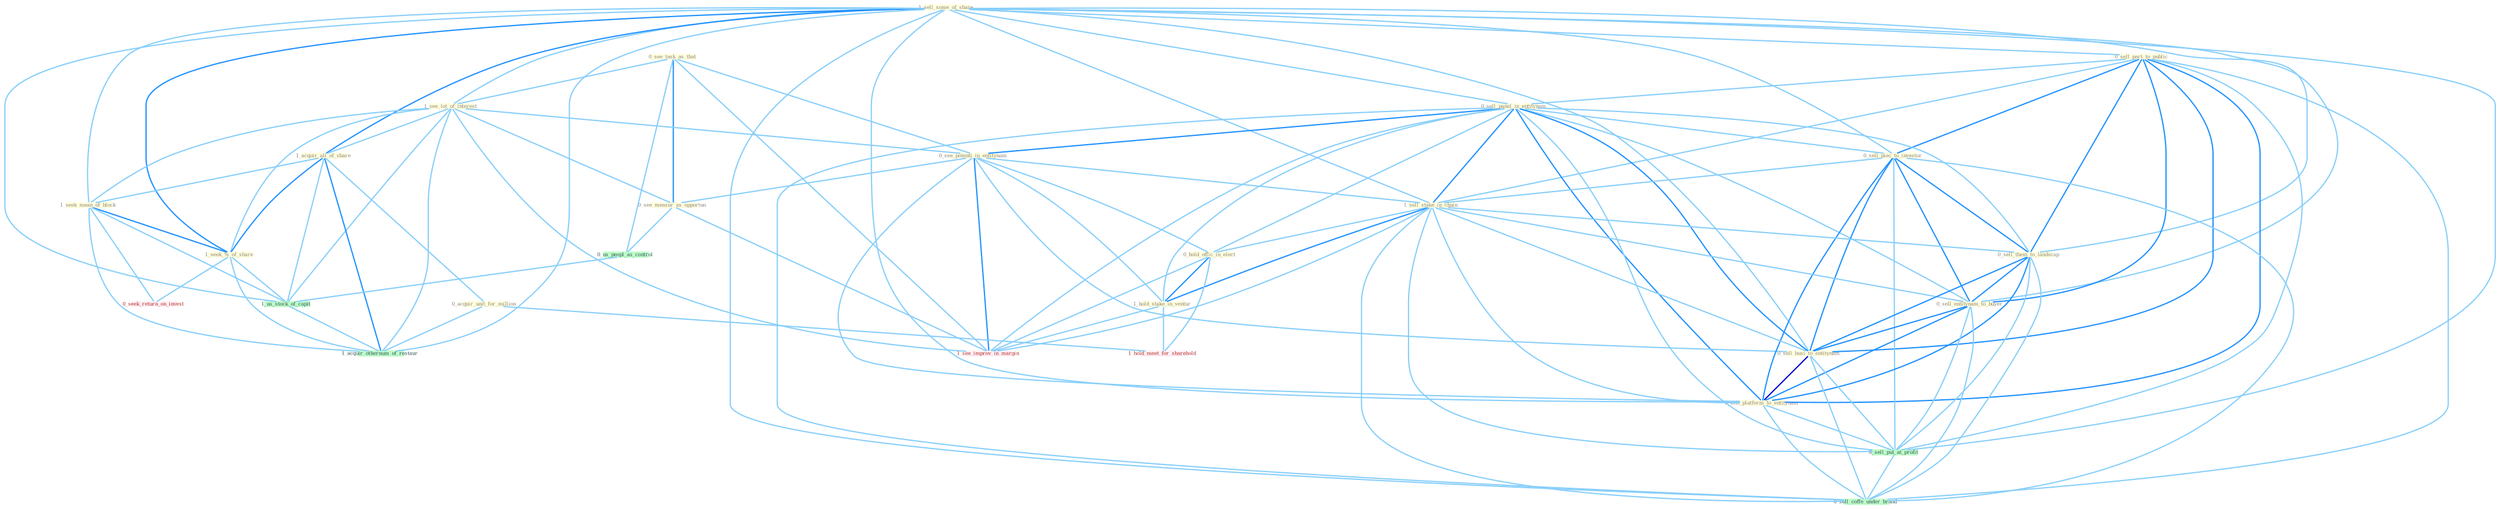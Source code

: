 Graph G{ 
    node
    [shape=polygon,style=filled,width=.5,height=.06,color="#BDFCC9",fixedsize=true,fontsize=4,
    fontcolor="#2f4f4f"];
    {node
    [color="#ffffe0", fontcolor="#8b7d6b"] "0_see_task_as_that " "1_sell_some_of_share " "1_see_lot_of_interest " "0_sell_part_to_public " "1_acquir_all_of_share " "0_sell_panel_in_entitynam " "0_see_potenti_in_entitynam " "0_sell_piec_to_investor " "1_sell_stake_in_chain " "0_see_measur_as_opportun " "1_seek_mean_of_block " "0_sell_them_to_landscap " "0_hold_offic_in_elect " "0_sell_entitynam_to_buyer " "1_hold_stake_in_ventur " "1_seek_%_of_share " "0_acquir_unit_for_million " "0_sell_busi_to_entitynam " "0_sell_platform_to_entitynam "}
{node [color="#fff0f5", fontcolor="#b22222"] "0_seek_return_on_invest " "1_see_improv_in_margin " "1_hold_meet_for_sharehold "}
edge [color="#B0E2FF"];

	"0_see_task_as_that " -- "1_see_lot_of_interest " [w="1", color="#87cefa" ];
	"0_see_task_as_that " -- "0_see_potenti_in_entitynam " [w="1", color="#87cefa" ];
	"0_see_task_as_that " -- "0_see_measur_as_opportun " [w="2", color="#1e90ff" , len=0.8];
	"0_see_task_as_that " -- "0_us_peopl_as_control " [w="1", color="#87cefa" ];
	"0_see_task_as_that " -- "1_see_improv_in_margin " [w="1", color="#87cefa" ];
	"1_sell_some_of_share " -- "1_see_lot_of_interest " [w="1", color="#87cefa" ];
	"1_sell_some_of_share " -- "0_sell_part_to_public " [w="1", color="#87cefa" ];
	"1_sell_some_of_share " -- "1_acquir_all_of_share " [w="2", color="#1e90ff" , len=0.8];
	"1_sell_some_of_share " -- "0_sell_panel_in_entitynam " [w="1", color="#87cefa" ];
	"1_sell_some_of_share " -- "0_sell_piec_to_investor " [w="1", color="#87cefa" ];
	"1_sell_some_of_share " -- "1_sell_stake_in_chain " [w="1", color="#87cefa" ];
	"1_sell_some_of_share " -- "1_seek_mean_of_block " [w="1", color="#87cefa" ];
	"1_sell_some_of_share " -- "0_sell_them_to_landscap " [w="1", color="#87cefa" ];
	"1_sell_some_of_share " -- "0_sell_entitynam_to_buyer " [w="1", color="#87cefa" ];
	"1_sell_some_of_share " -- "1_seek_%_of_share " [w="2", color="#1e90ff" , len=0.8];
	"1_sell_some_of_share " -- "0_sell_busi_to_entitynam " [w="1", color="#87cefa" ];
	"1_sell_some_of_share " -- "0_sell_platform_to_entitynam " [w="1", color="#87cefa" ];
	"1_sell_some_of_share " -- "0_sell_put_at_profit " [w="1", color="#87cefa" ];
	"1_sell_some_of_share " -- "1_us_stock_of_capit " [w="1", color="#87cefa" ];
	"1_sell_some_of_share " -- "0_sell_coffe_under_brand " [w="1", color="#87cefa" ];
	"1_sell_some_of_share " -- "1_acquir_othernum_of_restaur " [w="1", color="#87cefa" ];
	"1_see_lot_of_interest " -- "1_acquir_all_of_share " [w="1", color="#87cefa" ];
	"1_see_lot_of_interest " -- "0_see_potenti_in_entitynam " [w="1", color="#87cefa" ];
	"1_see_lot_of_interest " -- "0_see_measur_as_opportun " [w="1", color="#87cefa" ];
	"1_see_lot_of_interest " -- "1_seek_mean_of_block " [w="1", color="#87cefa" ];
	"1_see_lot_of_interest " -- "1_seek_%_of_share " [w="1", color="#87cefa" ];
	"1_see_lot_of_interest " -- "1_us_stock_of_capit " [w="1", color="#87cefa" ];
	"1_see_lot_of_interest " -- "1_see_improv_in_margin " [w="1", color="#87cefa" ];
	"1_see_lot_of_interest " -- "1_acquir_othernum_of_restaur " [w="1", color="#87cefa" ];
	"0_sell_part_to_public " -- "0_sell_panel_in_entitynam " [w="1", color="#87cefa" ];
	"0_sell_part_to_public " -- "0_sell_piec_to_investor " [w="2", color="#1e90ff" , len=0.8];
	"0_sell_part_to_public " -- "1_sell_stake_in_chain " [w="1", color="#87cefa" ];
	"0_sell_part_to_public " -- "0_sell_them_to_landscap " [w="2", color="#1e90ff" , len=0.8];
	"0_sell_part_to_public " -- "0_sell_entitynam_to_buyer " [w="2", color="#1e90ff" , len=0.8];
	"0_sell_part_to_public " -- "0_sell_busi_to_entitynam " [w="2", color="#1e90ff" , len=0.8];
	"0_sell_part_to_public " -- "0_sell_platform_to_entitynam " [w="2", color="#1e90ff" , len=0.8];
	"0_sell_part_to_public " -- "0_sell_put_at_profit " [w="1", color="#87cefa" ];
	"0_sell_part_to_public " -- "0_sell_coffe_under_brand " [w="1", color="#87cefa" ];
	"1_acquir_all_of_share " -- "1_seek_mean_of_block " [w="1", color="#87cefa" ];
	"1_acquir_all_of_share " -- "1_seek_%_of_share " [w="2", color="#1e90ff" , len=0.8];
	"1_acquir_all_of_share " -- "0_acquir_unit_for_million " [w="1", color="#87cefa" ];
	"1_acquir_all_of_share " -- "1_us_stock_of_capit " [w="1", color="#87cefa" ];
	"1_acquir_all_of_share " -- "1_acquir_othernum_of_restaur " [w="2", color="#1e90ff" , len=0.8];
	"0_sell_panel_in_entitynam " -- "0_see_potenti_in_entitynam " [w="2", color="#1e90ff" , len=0.8];
	"0_sell_panel_in_entitynam " -- "0_sell_piec_to_investor " [w="1", color="#87cefa" ];
	"0_sell_panel_in_entitynam " -- "1_sell_stake_in_chain " [w="2", color="#1e90ff" , len=0.8];
	"0_sell_panel_in_entitynam " -- "0_sell_them_to_landscap " [w="1", color="#87cefa" ];
	"0_sell_panel_in_entitynam " -- "0_hold_offic_in_elect " [w="1", color="#87cefa" ];
	"0_sell_panel_in_entitynam " -- "0_sell_entitynam_to_buyer " [w="1", color="#87cefa" ];
	"0_sell_panel_in_entitynam " -- "1_hold_stake_in_ventur " [w="1", color="#87cefa" ];
	"0_sell_panel_in_entitynam " -- "0_sell_busi_to_entitynam " [w="2", color="#1e90ff" , len=0.8];
	"0_sell_panel_in_entitynam " -- "0_sell_platform_to_entitynam " [w="2", color="#1e90ff" , len=0.8];
	"0_sell_panel_in_entitynam " -- "0_sell_put_at_profit " [w="1", color="#87cefa" ];
	"0_sell_panel_in_entitynam " -- "1_see_improv_in_margin " [w="1", color="#87cefa" ];
	"0_sell_panel_in_entitynam " -- "0_sell_coffe_under_brand " [w="1", color="#87cefa" ];
	"0_see_potenti_in_entitynam " -- "1_sell_stake_in_chain " [w="1", color="#87cefa" ];
	"0_see_potenti_in_entitynam " -- "0_see_measur_as_opportun " [w="1", color="#87cefa" ];
	"0_see_potenti_in_entitynam " -- "0_hold_offic_in_elect " [w="1", color="#87cefa" ];
	"0_see_potenti_in_entitynam " -- "1_hold_stake_in_ventur " [w="1", color="#87cefa" ];
	"0_see_potenti_in_entitynam " -- "0_sell_busi_to_entitynam " [w="1", color="#87cefa" ];
	"0_see_potenti_in_entitynam " -- "0_sell_platform_to_entitynam " [w="1", color="#87cefa" ];
	"0_see_potenti_in_entitynam " -- "1_see_improv_in_margin " [w="2", color="#1e90ff" , len=0.8];
	"0_sell_piec_to_investor " -- "1_sell_stake_in_chain " [w="1", color="#87cefa" ];
	"0_sell_piec_to_investor " -- "0_sell_them_to_landscap " [w="2", color="#1e90ff" , len=0.8];
	"0_sell_piec_to_investor " -- "0_sell_entitynam_to_buyer " [w="2", color="#1e90ff" , len=0.8];
	"0_sell_piec_to_investor " -- "0_sell_busi_to_entitynam " [w="2", color="#1e90ff" , len=0.8];
	"0_sell_piec_to_investor " -- "0_sell_platform_to_entitynam " [w="2", color="#1e90ff" , len=0.8];
	"0_sell_piec_to_investor " -- "0_sell_put_at_profit " [w="1", color="#87cefa" ];
	"0_sell_piec_to_investor " -- "0_sell_coffe_under_brand " [w="1", color="#87cefa" ];
	"1_sell_stake_in_chain " -- "0_sell_them_to_landscap " [w="1", color="#87cefa" ];
	"1_sell_stake_in_chain " -- "0_hold_offic_in_elect " [w="1", color="#87cefa" ];
	"1_sell_stake_in_chain " -- "0_sell_entitynam_to_buyer " [w="1", color="#87cefa" ];
	"1_sell_stake_in_chain " -- "1_hold_stake_in_ventur " [w="2", color="#1e90ff" , len=0.8];
	"1_sell_stake_in_chain " -- "0_sell_busi_to_entitynam " [w="1", color="#87cefa" ];
	"1_sell_stake_in_chain " -- "0_sell_platform_to_entitynam " [w="1", color="#87cefa" ];
	"1_sell_stake_in_chain " -- "0_sell_put_at_profit " [w="1", color="#87cefa" ];
	"1_sell_stake_in_chain " -- "1_see_improv_in_margin " [w="1", color="#87cefa" ];
	"1_sell_stake_in_chain " -- "0_sell_coffe_under_brand " [w="1", color="#87cefa" ];
	"0_see_measur_as_opportun " -- "0_us_peopl_as_control " [w="1", color="#87cefa" ];
	"0_see_measur_as_opportun " -- "1_see_improv_in_margin " [w="1", color="#87cefa" ];
	"1_seek_mean_of_block " -- "1_seek_%_of_share " [w="2", color="#1e90ff" , len=0.8];
	"1_seek_mean_of_block " -- "0_seek_return_on_invest " [w="1", color="#87cefa" ];
	"1_seek_mean_of_block " -- "1_us_stock_of_capit " [w="1", color="#87cefa" ];
	"1_seek_mean_of_block " -- "1_acquir_othernum_of_restaur " [w="1", color="#87cefa" ];
	"0_sell_them_to_landscap " -- "0_sell_entitynam_to_buyer " [w="2", color="#1e90ff" , len=0.8];
	"0_sell_them_to_landscap " -- "0_sell_busi_to_entitynam " [w="2", color="#1e90ff" , len=0.8];
	"0_sell_them_to_landscap " -- "0_sell_platform_to_entitynam " [w="2", color="#1e90ff" , len=0.8];
	"0_sell_them_to_landscap " -- "0_sell_put_at_profit " [w="1", color="#87cefa" ];
	"0_sell_them_to_landscap " -- "0_sell_coffe_under_brand " [w="1", color="#87cefa" ];
	"0_hold_offic_in_elect " -- "1_hold_stake_in_ventur " [w="2", color="#1e90ff" , len=0.8];
	"0_hold_offic_in_elect " -- "1_see_improv_in_margin " [w="1", color="#87cefa" ];
	"0_hold_offic_in_elect " -- "1_hold_meet_for_sharehold " [w="1", color="#87cefa" ];
	"0_sell_entitynam_to_buyer " -- "0_sell_busi_to_entitynam " [w="2", color="#1e90ff" , len=0.8];
	"0_sell_entitynam_to_buyer " -- "0_sell_platform_to_entitynam " [w="2", color="#1e90ff" , len=0.8];
	"0_sell_entitynam_to_buyer " -- "0_sell_put_at_profit " [w="1", color="#87cefa" ];
	"0_sell_entitynam_to_buyer " -- "0_sell_coffe_under_brand " [w="1", color="#87cefa" ];
	"1_hold_stake_in_ventur " -- "1_see_improv_in_margin " [w="1", color="#87cefa" ];
	"1_hold_stake_in_ventur " -- "1_hold_meet_for_sharehold " [w="1", color="#87cefa" ];
	"1_seek_%_of_share " -- "0_seek_return_on_invest " [w="1", color="#87cefa" ];
	"1_seek_%_of_share " -- "1_us_stock_of_capit " [w="1", color="#87cefa" ];
	"1_seek_%_of_share " -- "1_acquir_othernum_of_restaur " [w="1", color="#87cefa" ];
	"0_acquir_unit_for_million " -- "1_hold_meet_for_sharehold " [w="1", color="#87cefa" ];
	"0_acquir_unit_for_million " -- "1_acquir_othernum_of_restaur " [w="1", color="#87cefa" ];
	"0_sell_busi_to_entitynam " -- "0_sell_platform_to_entitynam " [w="3", color="#0000cd" , len=0.6];
	"0_sell_busi_to_entitynam " -- "0_sell_put_at_profit " [w="1", color="#87cefa" ];
	"0_sell_busi_to_entitynam " -- "0_sell_coffe_under_brand " [w="1", color="#87cefa" ];
	"0_sell_platform_to_entitynam " -- "0_sell_put_at_profit " [w="1", color="#87cefa" ];
	"0_sell_platform_to_entitynam " -- "0_sell_coffe_under_brand " [w="1", color="#87cefa" ];
	"0_us_peopl_as_control " -- "1_us_stock_of_capit " [w="1", color="#87cefa" ];
	"0_sell_put_at_profit " -- "0_sell_coffe_under_brand " [w="1", color="#87cefa" ];
	"1_us_stock_of_capit " -- "1_acquir_othernum_of_restaur " [w="1", color="#87cefa" ];
}